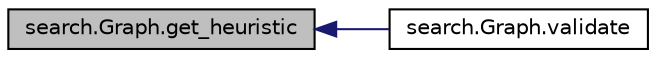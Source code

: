 digraph "search.Graph.get_heuristic"
{
  edge [fontname="Helvetica",fontsize="10",labelfontname="Helvetica",labelfontsize="10"];
  node [fontname="Helvetica",fontsize="10",shape=record];
  rankdir="LR";
  Node1 [label="search.Graph.get_heuristic",height=0.2,width=0.4,color="black", fillcolor="grey75", style="filled", fontcolor="black"];
  Node1 -> Node2 [dir="back",color="midnightblue",fontsize="10",style="solid",fontname="Helvetica"];
  Node2 [label="search.Graph.validate",height=0.2,width=0.4,color="black", fillcolor="white", style="filled",URL="$classsearch_1_1_graph.html#a2efb3ddbccf9a33f94ee9e39c014b9cf"];
}
